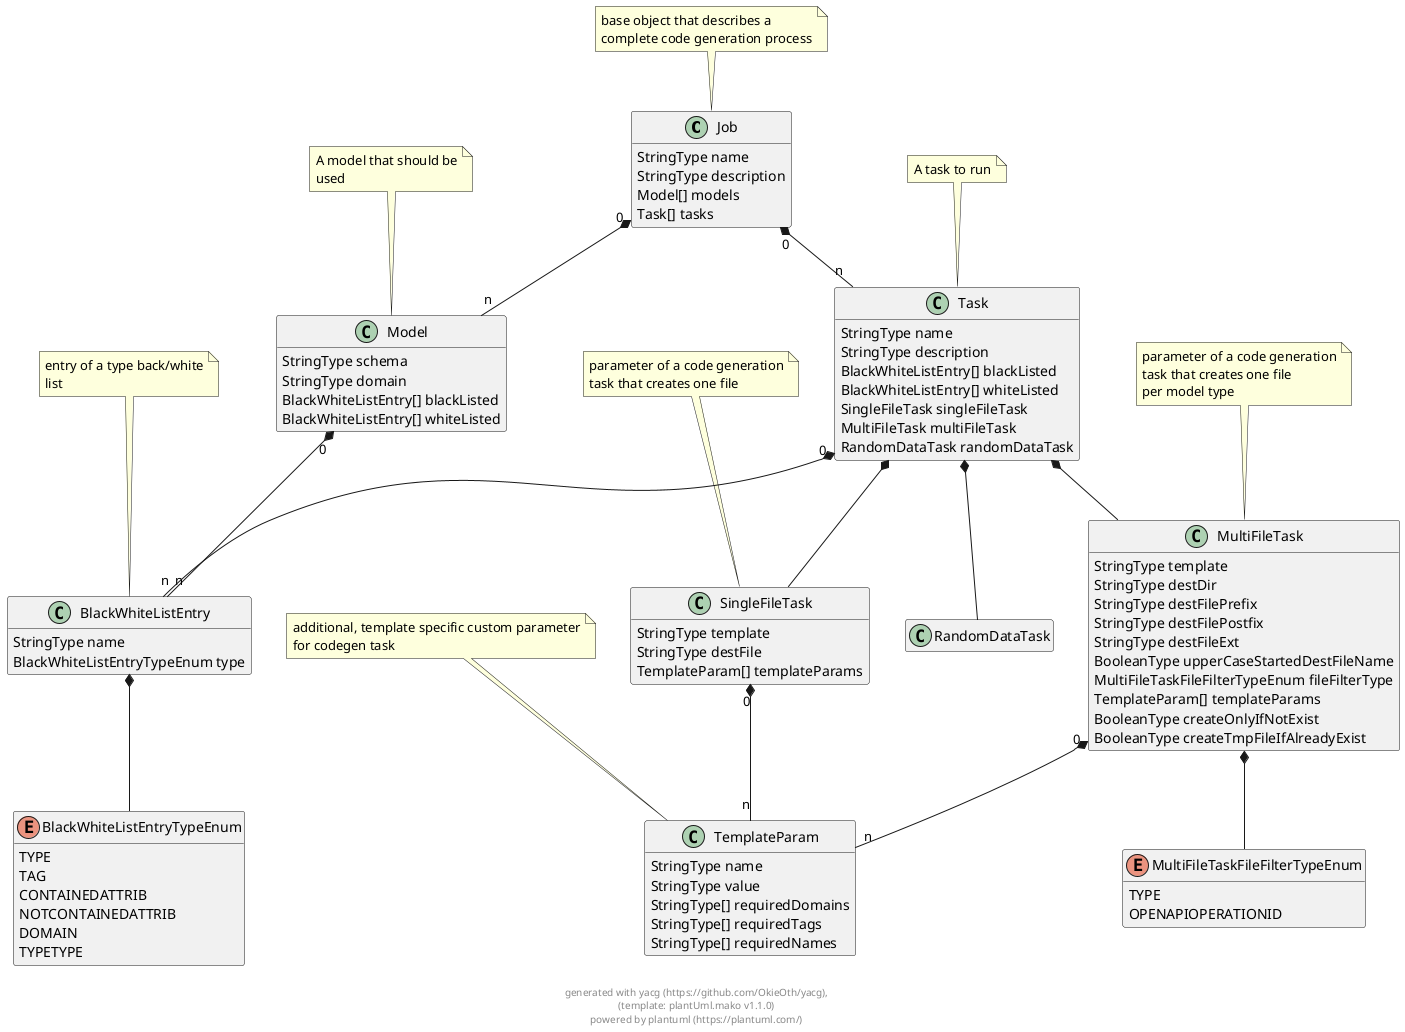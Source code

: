 
@startuml
hide empty methods
hide empty fields

class Job {
        StringType name
        StringType description
        Model[] models
        Task[] tasks
}

note top: base object that describes a\ncomplete code generation process

class Model {
        StringType schema
        StringType domain
        BlackWhiteListEntry[] blackListed
        BlackWhiteListEntry[] whiteListed
}

note top: A model that should be\nused

class Task {
        StringType name
        StringType description
        BlackWhiteListEntry[] blackListed
        BlackWhiteListEntry[] whiteListed
        SingleFileTask singleFileTask
        MultiFileTask multiFileTask
        RandomDataTask randomDataTask
}

note top: A task to run

class BlackWhiteListEntry {
        StringType name
        BlackWhiteListEntryTypeEnum type
}

note top: entry of a type back/white\nlist

enum BlackWhiteListEntryTypeEnum {
    TYPE
    TAG
    CONTAINEDATTRIB
    NOTCONTAINEDATTRIB
    DOMAIN
    TYPETYPE
}


class SingleFileTask {
        StringType template
        StringType destFile
        TemplateParam[] templateParams
}

note top: parameter of a code generation\ntask that creates one file

class TemplateParam {
        StringType name
        StringType value
        StringType[] requiredDomains
        StringType[] requiredTags
        StringType[] requiredNames
}

note top: additional, template specific custom parameter\nfor codegen task

class MultiFileTask {
        StringType template
        StringType destDir
        StringType destFilePrefix
        StringType destFilePostfix
        StringType destFileExt
        BooleanType upperCaseStartedDestFileName
        MultiFileTaskFileFilterTypeEnum fileFilterType
        TemplateParam[] templateParams
        BooleanType createOnlyIfNotExist
        BooleanType createTmpFileIfAlreadyExist
}

note top: parameter of a code generation\ntask that creates one file\nper model type

enum MultiFileTaskFileFilterTypeEnum {
    TYPE
    OPENAPIOPERATIONID
}


class RandomDataTask {
}



    


Job "0" *-- "n" Model
            

Job "0" *-- "n" Task
            

    


Model "0" *-- "n" BlackWhiteListEntry
            


    


Task "0" *-- "n" BlackWhiteListEntry
            


Task  *--  SingleFileTask
            

Task  *--  MultiFileTask
            

Task  *--  RandomDataTask
            

    

BlackWhiteListEntry  *--  BlackWhiteListEntryTypeEnum
            

    
    


SingleFileTask "0" *-- "n" TemplateParam
            

    





    






MultiFileTask  *--  MultiFileTaskFileFilterTypeEnum
            

MultiFileTask "0" *-- "n" TemplateParam
            



    
    

footer \ngenerated with yacg (https://github.com/OkieOth/yacg),\n(template: plantUml.mako v1.1.0)\npowered by plantuml (https://plantuml.com/)
@enduml